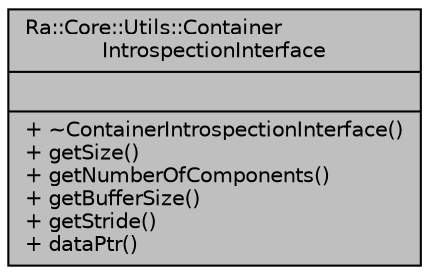 digraph "Ra::Core::Utils::ContainerIntrospectionInterface"
{
 // INTERACTIVE_SVG=YES
 // LATEX_PDF_SIZE
  edge [fontname="Helvetica",fontsize="10",labelfontname="Helvetica",labelfontsize="10"];
  node [fontname="Helvetica",fontsize="10",shape=record];
  Node1 [label="{Ra::Core::Utils::Container\lIntrospectionInterface\n||+ ~ContainerIntrospectionInterface()\l+ getSize()\l+ getNumberOfComponents()\l+ getBufferSize()\l+ getStride()\l+ dataPtr()\l}",height=0.2,width=0.4,color="black", fillcolor="grey75", style="filled", fontcolor="black",tooltip="This class defines the introspection interface a container need to implement."];
}
